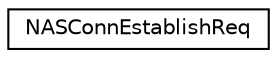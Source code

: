 digraph "Graphical Class Hierarchy"
{
 // LATEX_PDF_SIZE
  edge [fontname="Helvetica",fontsize="10",labelfontname="Helvetica",labelfontsize="10"];
  node [fontname="Helvetica",fontsize="10",shape=record];
  rankdir="LR";
  Node0 [label="NASConnEstablishReq",height=0.2,width=0.4,color="black", fillcolor="white", style="filled",URL="$structNASConnEstablishReq.html",tooltip=" "];
}
